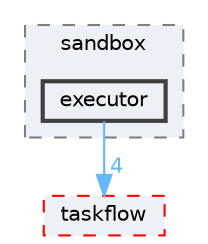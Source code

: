 digraph "external/taskflow/sandbox/executor"
{
 // LATEX_PDF_SIZE
  bgcolor="transparent";
  edge [fontname=Helvetica,fontsize=10,labelfontname=Helvetica,labelfontsize=10];
  node [fontname=Helvetica,fontsize=10,shape=box,height=0.2,width=0.4];
  compound=true
  subgraph clusterdir_4e7b7f50873fa082c47e16cba185e362 {
    graph [ bgcolor="#edf0f7", pencolor="grey50", label="sandbox", fontname=Helvetica,fontsize=10 style="filled,dashed", URL="dir_4e7b7f50873fa082c47e16cba185e362.html",tooltip=""]
  dir_2049e510eb32f95b1277be035f0b3cd8 [label="executor", fillcolor="#edf0f7", color="grey25", style="filled,bold", URL="dir_2049e510eb32f95b1277be035f0b3cd8.html",tooltip=""];
  }
  dir_335c31d98076110d53a13c1a0e3daa75 [label="taskflow", fillcolor="#edf0f7", color="red", style="filled,dashed", URL="dir_335c31d98076110d53a13c1a0e3daa75.html",tooltip=""];
  dir_2049e510eb32f95b1277be035f0b3cd8->dir_335c31d98076110d53a13c1a0e3daa75 [headlabel="4", labeldistance=1.5 headhref="dir_000306_000820.html" href="dir_000306_000820.html" color="steelblue1" fontcolor="steelblue1"];
}
